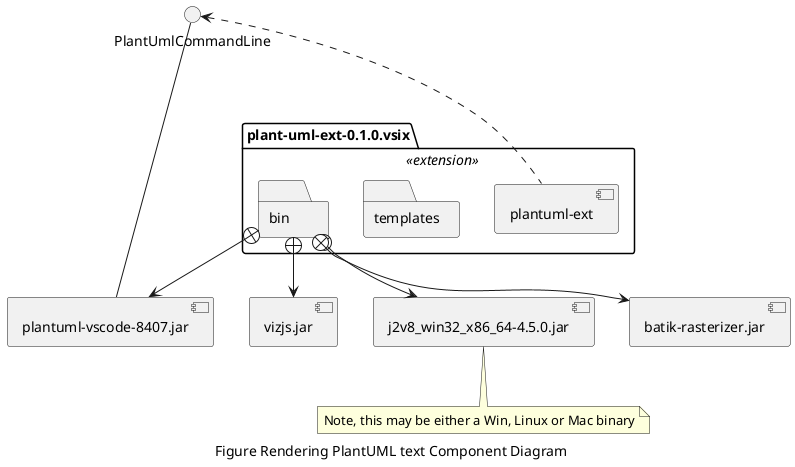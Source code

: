@startuml
interface PlantUmlCommandLine
PlantUmlCommandLine -down- [plantuml-vscode-8407.jar]

[plantuml-vscode-8407.jar]
[vizjs.jar]
[j2v8_win32_x86_64-4.5.0.jar]
[batik-rasterizer.jar]

package "plant-uml-ext-0.1.0.vsix" as puml <<extension>> {
  PlantUmlCommandLine <... [plantuml-ext]

  folder "templates" {
  }

  folder "bin" {
  }
}

bin +--> [plantuml-vscode-8407.jar]
bin +--> [vizjs.jar]
bin +--> [j2v8_win32_x86_64-4.5.0.jar]
bin +--> [batik-rasterizer.jar]

note bottom of [j2v8_win32_x86_64-4.5.0.jar]: Note, this may be either a Win, Linux or Mac binary 

caption Figure Rendering PlantUML text Component Diagram
@enduml